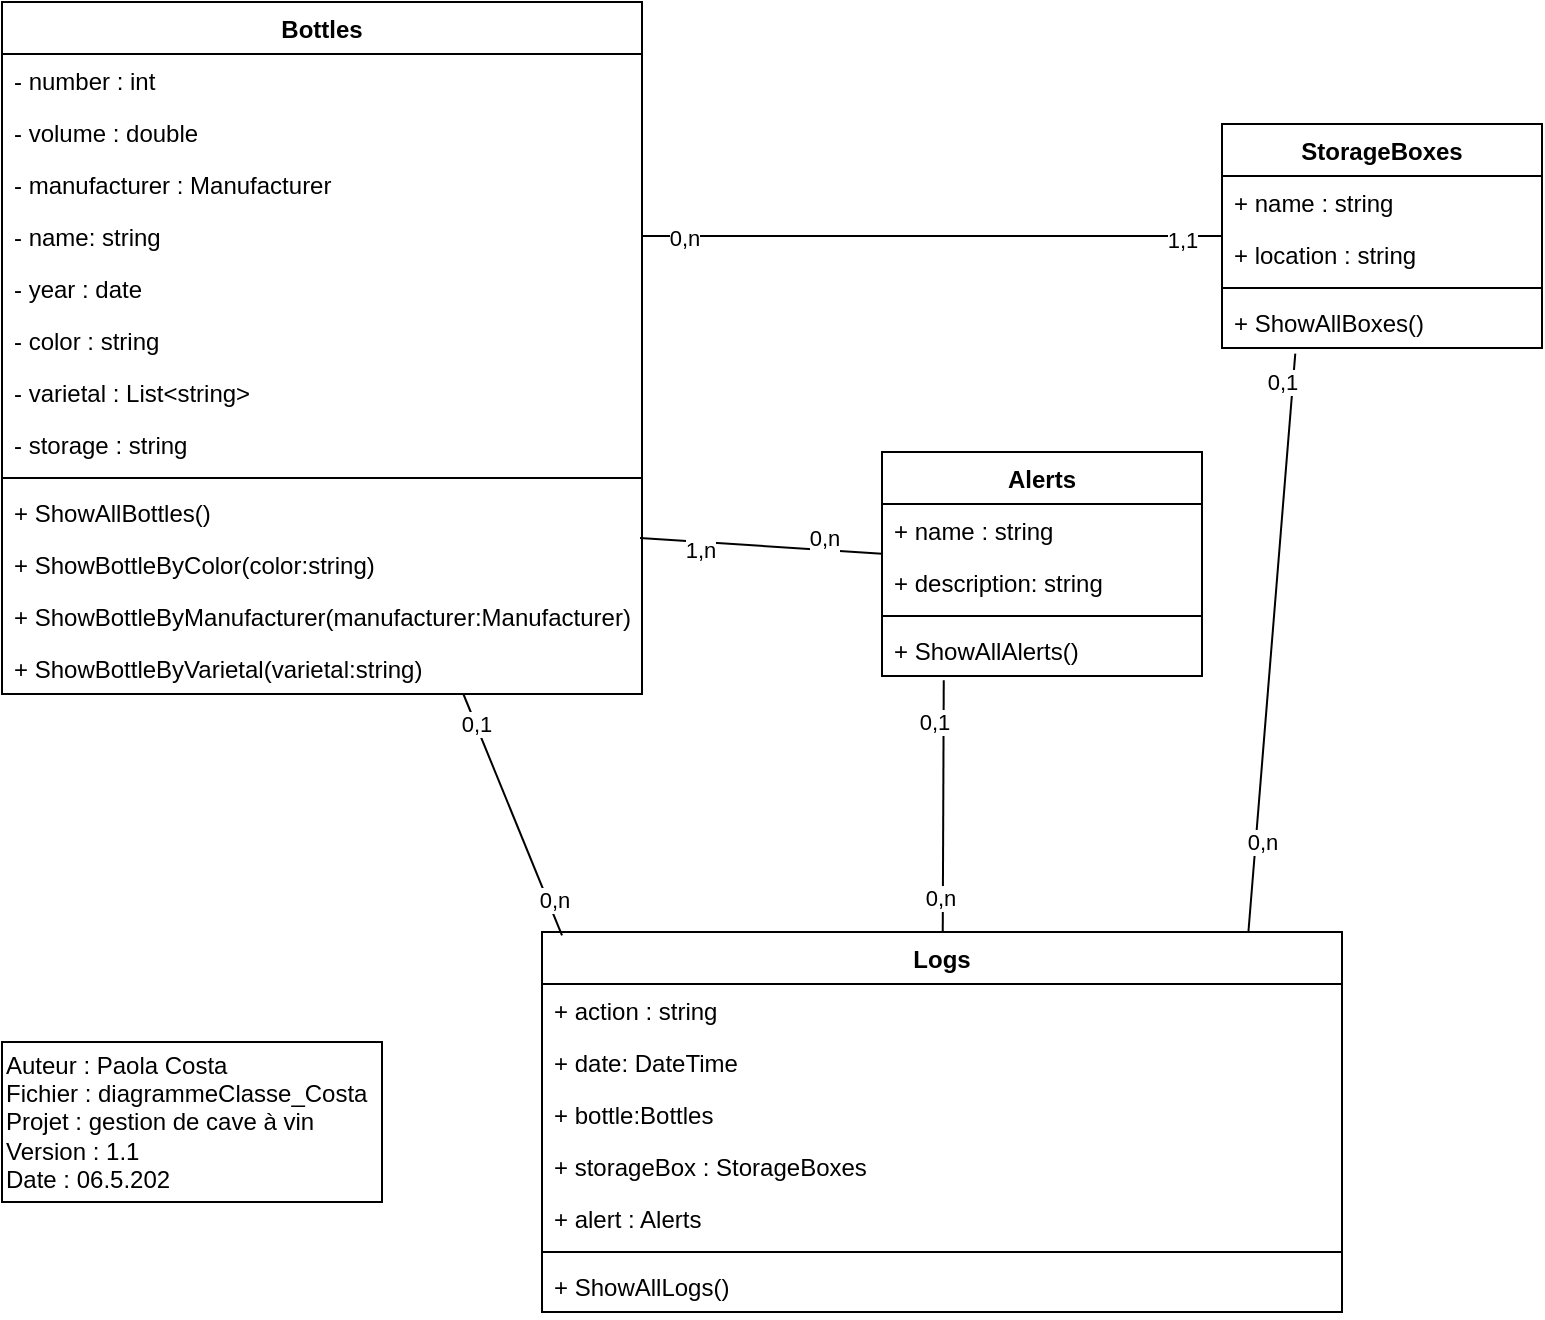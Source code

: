 <mxfile version="13.9.9" type="device"><diagram id="C5RBs43oDa-KdzZeNtuy" name="Page-1"><mxGraphModel dx="1385" dy="685" grid="1" gridSize="10" guides="1" tooltips="1" connect="1" arrows="1" fold="1" page="1" pageScale="1" pageWidth="827" pageHeight="1169" math="0" shadow="0"><root><mxCell id="WIyWlLk6GJQsqaUBKTNV-0"/><mxCell id="WIyWlLk6GJQsqaUBKTNV-1" parent="WIyWlLk6GJQsqaUBKTNV-0"/><mxCell id="WKEBZlVFhsqvftyopT91-0" value="Auteur : Paola Costa&lt;br&gt;Fichier : diagrammeClasse_Costa&lt;br&gt;Projet : gestion de cave à vin&lt;br&gt;Version : 1.1&lt;br&gt;Date : 06.5.202" style="rounded=0;whiteSpace=wrap;html=1;align=left;" parent="WIyWlLk6GJQsqaUBKTNV-1" vertex="1"><mxGeometry x="40" y="800" width="190" height="80" as="geometry"/></mxCell><mxCell id="WKEBZlVFhsqvftyopT91-1" value="Bottles" style="swimlane;fontStyle=1;align=center;verticalAlign=top;childLayout=stackLayout;horizontal=1;startSize=26;horizontalStack=0;resizeParent=1;resizeParentMax=0;resizeLast=0;collapsible=1;marginBottom=0;" parent="WIyWlLk6GJQsqaUBKTNV-1" vertex="1"><mxGeometry x="40" y="280" width="320" height="346" as="geometry"/></mxCell><mxCell id="WKEBZlVFhsqvftyopT91-5" value="- number : int" style="text;strokeColor=none;fillColor=none;align=left;verticalAlign=top;spacingLeft=4;spacingRight=4;overflow=hidden;rotatable=0;points=[[0,0.5],[1,0.5]];portConstraint=eastwest;" parent="WKEBZlVFhsqvftyopT91-1" vertex="1"><mxGeometry y="26" width="320" height="26" as="geometry"/></mxCell><mxCell id="WKEBZlVFhsqvftyopT91-6" value="- volume : double " style="text;strokeColor=none;fillColor=none;align=left;verticalAlign=top;spacingLeft=4;spacingRight=4;overflow=hidden;rotatable=0;points=[[0,0.5],[1,0.5]];portConstraint=eastwest;" parent="WKEBZlVFhsqvftyopT91-1" vertex="1"><mxGeometry y="52" width="320" height="26" as="geometry"/></mxCell><mxCell id="WKEBZlVFhsqvftyopT91-7" value="- manufacturer : Manufacturer " style="text;strokeColor=none;fillColor=none;align=left;verticalAlign=top;spacingLeft=4;spacingRight=4;overflow=hidden;rotatable=0;points=[[0,0.5],[1,0.5]];portConstraint=eastwest;" parent="WKEBZlVFhsqvftyopT91-1" vertex="1"><mxGeometry y="78" width="320" height="26" as="geometry"/></mxCell><mxCell id="WKEBZlVFhsqvftyopT91-8" value="- name: string" style="text;strokeColor=none;fillColor=none;align=left;verticalAlign=top;spacingLeft=4;spacingRight=4;overflow=hidden;rotatable=0;points=[[0,0.5],[1,0.5]];portConstraint=eastwest;" parent="WKEBZlVFhsqvftyopT91-1" vertex="1"><mxGeometry y="104" width="320" height="26" as="geometry"/></mxCell><mxCell id="WKEBZlVFhsqvftyopT91-9" value="- year : date" style="text;strokeColor=none;fillColor=none;align=left;verticalAlign=top;spacingLeft=4;spacingRight=4;overflow=hidden;rotatable=0;points=[[0,0.5],[1,0.5]];portConstraint=eastwest;" parent="WKEBZlVFhsqvftyopT91-1" vertex="1"><mxGeometry y="130" width="320" height="26" as="geometry"/></mxCell><mxCell id="WKEBZlVFhsqvftyopT91-10" value="- color : string" style="text;strokeColor=none;fillColor=none;align=left;verticalAlign=top;spacingLeft=4;spacingRight=4;overflow=hidden;rotatable=0;points=[[0,0.5],[1,0.5]];portConstraint=eastwest;" parent="WKEBZlVFhsqvftyopT91-1" vertex="1"><mxGeometry y="156" width="320" height="26" as="geometry"/></mxCell><mxCell id="WKEBZlVFhsqvftyopT91-11" value="- varietal : List&lt;string&gt;" style="text;strokeColor=none;fillColor=none;align=left;verticalAlign=top;spacingLeft=4;spacingRight=4;overflow=hidden;rotatable=0;points=[[0,0.5],[1,0.5]];portConstraint=eastwest;" parent="WKEBZlVFhsqvftyopT91-1" vertex="1"><mxGeometry y="182" width="320" height="26" as="geometry"/></mxCell><mxCell id="WKEBZlVFhsqvftyopT91-27" value="- storage : string" style="text;strokeColor=none;fillColor=none;align=left;verticalAlign=top;spacingLeft=4;spacingRight=4;overflow=hidden;rotatable=0;points=[[0,0.5],[1,0.5]];portConstraint=eastwest;" parent="WKEBZlVFhsqvftyopT91-1" vertex="1"><mxGeometry y="208" width="320" height="26" as="geometry"/></mxCell><mxCell id="WKEBZlVFhsqvftyopT91-3" value="" style="line;strokeWidth=1;fillColor=none;align=left;verticalAlign=middle;spacingTop=-1;spacingLeft=3;spacingRight=3;rotatable=0;labelPosition=right;points=[];portConstraint=eastwest;" parent="WKEBZlVFhsqvftyopT91-1" vertex="1"><mxGeometry y="234" width="320" height="8" as="geometry"/></mxCell><mxCell id="WKEBZlVFhsqvftyopT91-23" value="+ ShowAllBottles()" style="text;strokeColor=none;fillColor=none;align=left;verticalAlign=top;spacingLeft=4;spacingRight=4;overflow=hidden;rotatable=0;points=[[0,0.5],[1,0.5]];portConstraint=eastwest;" parent="WKEBZlVFhsqvftyopT91-1" vertex="1"><mxGeometry y="242" width="320" height="26" as="geometry"/></mxCell><mxCell id="WKEBZlVFhsqvftyopT91-25" value="+ ShowBottleByColor(color:string)" style="text;strokeColor=none;fillColor=none;align=left;verticalAlign=top;spacingLeft=4;spacingRight=4;overflow=hidden;rotatable=0;points=[[0,0.5],[1,0.5]];portConstraint=eastwest;" parent="WKEBZlVFhsqvftyopT91-1" vertex="1"><mxGeometry y="268" width="320" height="26" as="geometry"/></mxCell><mxCell id="WKEBZlVFhsqvftyopT91-26" value="+ ShowBottleByManufacturer(manufacturer:Manufacturer)" style="text;strokeColor=none;fillColor=none;align=left;verticalAlign=top;spacingLeft=4;spacingRight=4;overflow=hidden;rotatable=0;points=[[0,0.5],[1,0.5]];portConstraint=eastwest;" parent="WKEBZlVFhsqvftyopT91-1" vertex="1"><mxGeometry y="294" width="320" height="26" as="geometry"/></mxCell><mxCell id="WKEBZlVFhsqvftyopT91-4" value="+ ShowBottleByVarietal(varietal:string)" style="text;strokeColor=none;fillColor=none;align=left;verticalAlign=top;spacingLeft=4;spacingRight=4;overflow=hidden;rotatable=0;points=[[0,0.5],[1,0.5]];portConstraint=eastwest;" parent="WKEBZlVFhsqvftyopT91-1" vertex="1"><mxGeometry y="320" width="320" height="26" as="geometry"/></mxCell><mxCell id="WKEBZlVFhsqvftyopT91-13" value="StorageBoxes" style="swimlane;fontStyle=1;align=center;verticalAlign=top;childLayout=stackLayout;horizontal=1;startSize=26;horizontalStack=0;resizeParent=1;resizeParentMax=0;resizeLast=0;collapsible=1;marginBottom=0;" parent="WIyWlLk6GJQsqaUBKTNV-1" vertex="1"><mxGeometry x="650" y="341" width="160" height="112" as="geometry"/></mxCell><mxCell id="WKEBZlVFhsqvftyopT91-21" value="+ name : string" style="text;strokeColor=none;fillColor=none;align=left;verticalAlign=top;spacingLeft=4;spacingRight=4;overflow=hidden;rotatable=0;points=[[0,0.5],[1,0.5]];portConstraint=eastwest;" parent="WKEBZlVFhsqvftyopT91-13" vertex="1"><mxGeometry y="26" width="160" height="26" as="geometry"/></mxCell><mxCell id="WKEBZlVFhsqvftyopT91-14" value="+ location : string" style="text;strokeColor=none;fillColor=none;align=left;verticalAlign=top;spacingLeft=4;spacingRight=4;overflow=hidden;rotatable=0;points=[[0,0.5],[1,0.5]];portConstraint=eastwest;" parent="WKEBZlVFhsqvftyopT91-13" vertex="1"><mxGeometry y="52" width="160" height="26" as="geometry"/></mxCell><mxCell id="WKEBZlVFhsqvftyopT91-15" value="" style="line;strokeWidth=1;fillColor=none;align=left;verticalAlign=middle;spacingTop=-1;spacingLeft=3;spacingRight=3;rotatable=0;labelPosition=right;points=[];portConstraint=eastwest;" parent="WKEBZlVFhsqvftyopT91-13" vertex="1"><mxGeometry y="78" width="160" height="8" as="geometry"/></mxCell><mxCell id="WKEBZlVFhsqvftyopT91-16" value="+ ShowAllBoxes()" style="text;strokeColor=none;fillColor=none;align=left;verticalAlign=top;spacingLeft=4;spacingRight=4;overflow=hidden;rotatable=0;points=[[0,0.5],[1,0.5]];portConstraint=eastwest;" parent="WKEBZlVFhsqvftyopT91-13" vertex="1"><mxGeometry y="86" width="160" height="26" as="geometry"/></mxCell><mxCell id="WKEBZlVFhsqvftyopT91-28" value="Alerts" style="swimlane;fontStyle=1;align=center;verticalAlign=top;childLayout=stackLayout;horizontal=1;startSize=26;horizontalStack=0;resizeParent=1;resizeParentMax=0;resizeLast=0;collapsible=1;marginBottom=0;" parent="WIyWlLk6GJQsqaUBKTNV-1" vertex="1"><mxGeometry x="480" y="505" width="160" height="112" as="geometry"/></mxCell><mxCell id="WKEBZlVFhsqvftyopT91-29" value="+ name : string" style="text;strokeColor=none;fillColor=none;align=left;verticalAlign=top;spacingLeft=4;spacingRight=4;overflow=hidden;rotatable=0;points=[[0,0.5],[1,0.5]];portConstraint=eastwest;" parent="WKEBZlVFhsqvftyopT91-28" vertex="1"><mxGeometry y="26" width="160" height="26" as="geometry"/></mxCell><mxCell id="WKEBZlVFhsqvftyopT91-30" value="+ description: string" style="text;strokeColor=none;fillColor=none;align=left;verticalAlign=top;spacingLeft=4;spacingRight=4;overflow=hidden;rotatable=0;points=[[0,0.5],[1,0.5]];portConstraint=eastwest;" parent="WKEBZlVFhsqvftyopT91-28" vertex="1"><mxGeometry y="52" width="160" height="26" as="geometry"/></mxCell><mxCell id="WKEBZlVFhsqvftyopT91-31" value="" style="line;strokeWidth=1;fillColor=none;align=left;verticalAlign=middle;spacingTop=-1;spacingLeft=3;spacingRight=3;rotatable=0;labelPosition=right;points=[];portConstraint=eastwest;" parent="WKEBZlVFhsqvftyopT91-28" vertex="1"><mxGeometry y="78" width="160" height="8" as="geometry"/></mxCell><mxCell id="WKEBZlVFhsqvftyopT91-32" value="+ ShowAllAlerts()" style="text;strokeColor=none;fillColor=none;align=left;verticalAlign=top;spacingLeft=4;spacingRight=4;overflow=hidden;rotatable=0;points=[[0,0.5],[1,0.5]];portConstraint=eastwest;" parent="WKEBZlVFhsqvftyopT91-28" vertex="1"><mxGeometry y="86" width="160" height="26" as="geometry"/></mxCell><mxCell id="WKEBZlVFhsqvftyopT91-34" value="Logs" style="swimlane;fontStyle=1;align=center;verticalAlign=top;childLayout=stackLayout;horizontal=1;startSize=26;horizontalStack=0;resizeParent=1;resizeParentMax=0;resizeLast=0;collapsible=1;marginBottom=0;" parent="WIyWlLk6GJQsqaUBKTNV-1" vertex="1"><mxGeometry x="310" y="745" width="400" height="190" as="geometry"/></mxCell><mxCell id="WKEBZlVFhsqvftyopT91-35" value="+ action : string" style="text;strokeColor=none;fillColor=none;align=left;verticalAlign=top;spacingLeft=4;spacingRight=4;overflow=hidden;rotatable=0;points=[[0,0.5],[1,0.5]];portConstraint=eastwest;" parent="WKEBZlVFhsqvftyopT91-34" vertex="1"><mxGeometry y="26" width="400" height="26" as="geometry"/></mxCell><mxCell id="WKEBZlVFhsqvftyopT91-39" value="+ date: DateTime" style="text;strokeColor=none;fillColor=none;align=left;verticalAlign=top;spacingLeft=4;spacingRight=4;overflow=hidden;rotatable=0;points=[[0,0.5],[1,0.5]];portConstraint=eastwest;" parent="WKEBZlVFhsqvftyopT91-34" vertex="1"><mxGeometry y="52" width="400" height="26" as="geometry"/></mxCell><mxCell id="WKEBZlVFhsqvftyopT91-40" value="+ bottle:Bottles" style="text;strokeColor=none;fillColor=none;align=left;verticalAlign=top;spacingLeft=4;spacingRight=4;overflow=hidden;rotatable=0;points=[[0,0.5],[1,0.5]];portConstraint=eastwest;" parent="WKEBZlVFhsqvftyopT91-34" vertex="1"><mxGeometry y="78" width="400" height="26" as="geometry"/></mxCell><mxCell id="WKEBZlVFhsqvftyopT91-41" value="+ storageBox : StorageBoxes" style="text;strokeColor=none;fillColor=none;align=left;verticalAlign=top;spacingLeft=4;spacingRight=4;overflow=hidden;rotatable=0;points=[[0,0.5],[1,0.5]];portConstraint=eastwest;" parent="WKEBZlVFhsqvftyopT91-34" vertex="1"><mxGeometry y="104" width="400" height="26" as="geometry"/></mxCell><mxCell id="WKEBZlVFhsqvftyopT91-36" value="+ alert : Alerts" style="text;strokeColor=none;fillColor=none;align=left;verticalAlign=top;spacingLeft=4;spacingRight=4;overflow=hidden;rotatable=0;points=[[0,0.5],[1,0.5]];portConstraint=eastwest;" parent="WKEBZlVFhsqvftyopT91-34" vertex="1"><mxGeometry y="130" width="400" height="26" as="geometry"/></mxCell><mxCell id="WKEBZlVFhsqvftyopT91-37" value="" style="line;strokeWidth=1;fillColor=none;align=left;verticalAlign=middle;spacingTop=-1;spacingLeft=3;spacingRight=3;rotatable=0;labelPosition=right;points=[];portConstraint=eastwest;" parent="WKEBZlVFhsqvftyopT91-34" vertex="1"><mxGeometry y="156" width="400" height="8" as="geometry"/></mxCell><mxCell id="WKEBZlVFhsqvftyopT91-43" value="+ ShowAllLogs()" style="text;strokeColor=none;fillColor=none;align=left;verticalAlign=top;spacingLeft=4;spacingRight=4;overflow=hidden;rotatable=0;points=[[0,0.5],[1,0.5]];portConstraint=eastwest;" parent="WKEBZlVFhsqvftyopT91-34" vertex="1"><mxGeometry y="164" width="400" height="26" as="geometry"/></mxCell><mxCell id="bhqYoB02RobNg2j0f8Pz-0" value="" style="endArrow=none;html=1;exitX=1;exitY=0.5;exitDx=0;exitDy=0;" edge="1" parent="WIyWlLk6GJQsqaUBKTNV-1" source="WKEBZlVFhsqvftyopT91-8" target="WKEBZlVFhsqvftyopT91-13"><mxGeometry width="50" height="50" relative="1" as="geometry"><mxPoint x="389" y="440" as="sourcePoint"/><mxPoint x="439" y="390" as="targetPoint"/></mxGeometry></mxCell><mxCell id="bhqYoB02RobNg2j0f8Pz-3" value="1,1" style="edgeLabel;html=1;align=center;verticalAlign=middle;resizable=0;points=[];" vertex="1" connectable="0" parent="bhqYoB02RobNg2j0f8Pz-0"><mxGeometry x="-0.792" y="-2" relative="1" as="geometry"><mxPoint x="240.0" as="offset"/></mxGeometry></mxCell><mxCell id="bhqYoB02RobNg2j0f8Pz-4" value="0,n" style="edgeLabel;html=1;align=center;verticalAlign=middle;resizable=0;points=[];" vertex="1" connectable="0" parent="bhqYoB02RobNg2j0f8Pz-0"><mxGeometry x="0.865" y="-1" relative="1" as="geometry"><mxPoint x="-250" as="offset"/></mxGeometry></mxCell><mxCell id="bhqYoB02RobNg2j0f8Pz-7" value="" style="endArrow=none;html=1;exitX=0.025;exitY=0.009;exitDx=0;exitDy=0;exitPerimeter=0;" edge="1" parent="WIyWlLk6GJQsqaUBKTNV-1" source="WKEBZlVFhsqvftyopT91-34" target="WKEBZlVFhsqvftyopT91-1"><mxGeometry width="50" height="50" relative="1" as="geometry"><mxPoint x="360" y="640" as="sourcePoint"/><mxPoint x="410" y="590" as="targetPoint"/></mxGeometry></mxCell><mxCell id="bhqYoB02RobNg2j0f8Pz-8" value="0,1" style="edgeLabel;html=1;align=center;verticalAlign=middle;resizable=0;points=[];" vertex="1" connectable="0" parent="bhqYoB02RobNg2j0f8Pz-7"><mxGeometry x="0.755" relative="1" as="geometry"><mxPoint as="offset"/></mxGeometry></mxCell><mxCell id="bhqYoB02RobNg2j0f8Pz-9" value="0,n" style="edgeLabel;html=1;align=center;verticalAlign=middle;resizable=0;points=[];" vertex="1" connectable="0" parent="bhqYoB02RobNg2j0f8Pz-7"><mxGeometry x="-0.739" y="-2" relative="1" as="geometry"><mxPoint y="-1" as="offset"/></mxGeometry></mxCell><mxCell id="bhqYoB02RobNg2j0f8Pz-10" value="" style="endArrow=none;html=1;entryX=0.229;entryY=1.109;entryDx=0;entryDy=0;entryPerimeter=0;exitX=0.883;exitY=0;exitDx=0;exitDy=0;exitPerimeter=0;" edge="1" parent="WIyWlLk6GJQsqaUBKTNV-1" source="WKEBZlVFhsqvftyopT91-34" target="WKEBZlVFhsqvftyopT91-16"><mxGeometry width="50" height="50" relative="1" as="geometry"><mxPoint x="490" y="670" as="sourcePoint"/><mxPoint x="540" y="620" as="targetPoint"/></mxGeometry></mxCell><mxCell id="bhqYoB02RobNg2j0f8Pz-11" value="0,n" style="edgeLabel;html=1;align=center;verticalAlign=middle;resizable=0;points=[];" vertex="1" connectable="0" parent="bhqYoB02RobNg2j0f8Pz-10"><mxGeometry x="0.879" y="-1" relative="1" as="geometry"><mxPoint x="-16.21" y="226.39" as="offset"/></mxGeometry></mxCell><mxCell id="bhqYoB02RobNg2j0f8Pz-12" value="0,1" style="edgeLabel;html=1;align=center;verticalAlign=middle;resizable=0;points=[];" vertex="1" connectable="0" parent="bhqYoB02RobNg2j0f8Pz-10"><mxGeometry x="-0.827" relative="1" as="geometry"><mxPoint x="14.78" y="-250" as="offset"/></mxGeometry></mxCell><mxCell id="bhqYoB02RobNg2j0f8Pz-13" value="" style="endArrow=none;html=1;entryX=0.193;entryY=1.083;entryDx=0;entryDy=0;entryPerimeter=0;" edge="1" parent="WIyWlLk6GJQsqaUBKTNV-1" source="WKEBZlVFhsqvftyopT91-34" target="WKEBZlVFhsqvftyopT91-32"><mxGeometry width="50" height="50" relative="1" as="geometry"><mxPoint x="590" y="710" as="sourcePoint"/><mxPoint x="640" y="660" as="targetPoint"/></mxGeometry></mxCell><mxCell id="bhqYoB02RobNg2j0f8Pz-14" value="0,n" style="edgeLabel;html=1;align=center;verticalAlign=middle;resizable=0;points=[];" vertex="1" connectable="0" parent="bhqYoB02RobNg2j0f8Pz-13"><mxGeometry x="0.517" y="-4" relative="1" as="geometry"><mxPoint x="-6.12" y="78.29" as="offset"/></mxGeometry></mxCell><mxCell id="bhqYoB02RobNg2j0f8Pz-15" value="0,1" style="edgeLabel;html=1;align=center;verticalAlign=middle;resizable=0;points=[];" vertex="1" connectable="0" parent="bhqYoB02RobNg2j0f8Pz-13"><mxGeometry x="-0.593" relative="1" as="geometry"><mxPoint x="-5.01" y="-79.4" as="offset"/></mxGeometry></mxCell><mxCell id="bhqYoB02RobNg2j0f8Pz-1" value="" style="endArrow=none;html=1;exitX=1;exitY=0.5;exitDx=0;exitDy=0;" edge="1" parent="WIyWlLk6GJQsqaUBKTNV-1" target="WKEBZlVFhsqvftyopT91-28"><mxGeometry width="50" height="50" relative="1" as="geometry"><mxPoint x="359" y="548" as="sourcePoint"/><mxPoint x="469" y="548.243" as="targetPoint"/></mxGeometry></mxCell><mxCell id="bhqYoB02RobNg2j0f8Pz-5" value="0,n" style="edgeLabel;html=1;align=center;verticalAlign=middle;resizable=0;points=[];" vertex="1" connectable="0" parent="bhqYoB02RobNg2j0f8Pz-1"><mxGeometry x="-0.771" y="1" relative="1" as="geometry"><mxPoint x="77.5" as="offset"/></mxGeometry></mxCell><mxCell id="bhqYoB02RobNg2j0f8Pz-6" value="1,n" style="edgeLabel;html=1;align=center;verticalAlign=middle;resizable=0;points=[];" vertex="1" connectable="0" parent="bhqYoB02RobNg2j0f8Pz-1"><mxGeometry x="0.76" y="1" relative="1" as="geometry"><mxPoint x="-76.67" as="offset"/></mxGeometry></mxCell></root></mxGraphModel></diagram></mxfile>